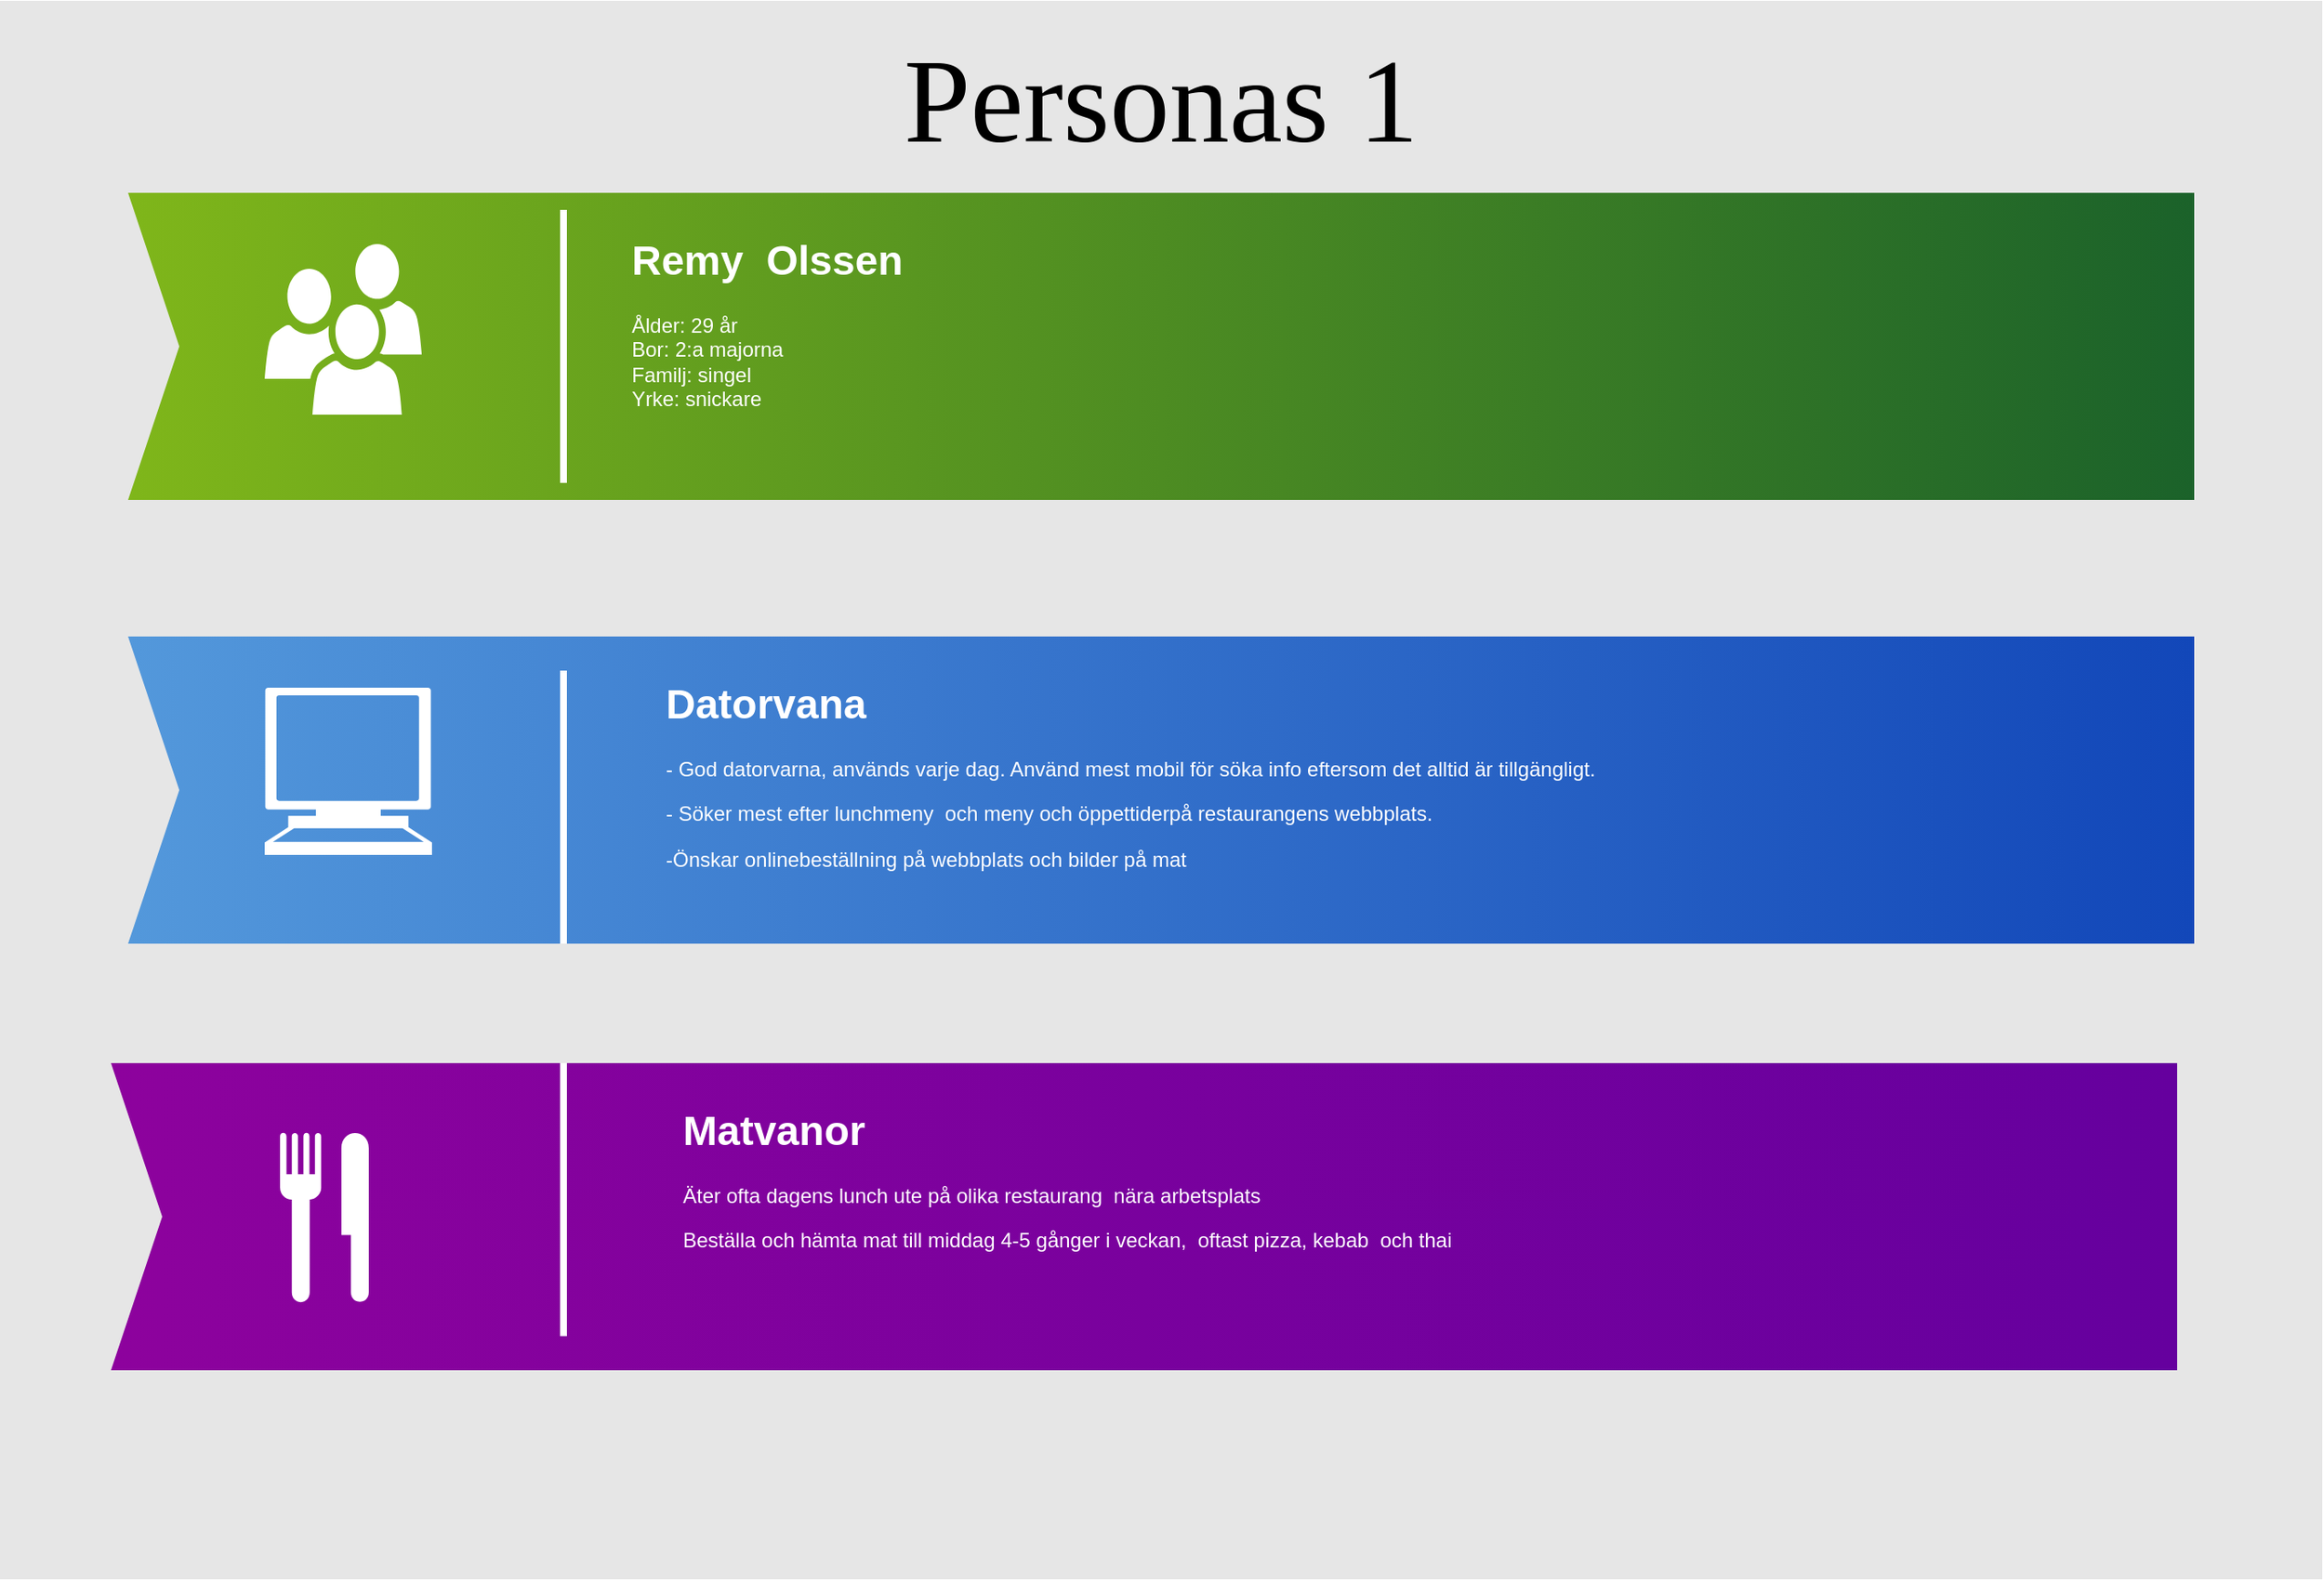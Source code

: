 <mxfile version="16.1.2" type="github">
  <diagram id="eblSJu4yYM_8Q2K9--KK" name="Page-1">
    <mxGraphModel dx="1108" dy="468" grid="1" gridSize="10" guides="1" tooltips="1" connect="1" arrows="1" fold="1" page="1" pageScale="1" pageWidth="827" pageHeight="1169" math="0" shadow="0">
      <root>
        <mxCell id="0" />
        <mxCell id="1" parent="0" />
        <mxCell id="0soA1tpgK-qfa8SbFFwI-1" value="Personas 1" style="whiteSpace=wrap;html=1;rounded=0;shadow=0;dashed=0;strokeWidth=1;fillColor=#E6E6E6;fontFamily=Verdana;fontSize=70;strokeColor=none;verticalAlign=top;spacingTop=10;" vertex="1" parent="1">
          <mxGeometry x="25" y="57.5" width="1360" height="925" as="geometry" />
        </mxCell>
        <mxCell id="0soA1tpgK-qfa8SbFFwI-2" value="" style="html=1;shadow=0;dashed=0;align=center;verticalAlign=middle;shape=mxgraph.arrows2.arrow;dy=0;dx=0;notch=30;rounded=0;strokeColor=none;strokeWidth=1;fillColor=#7FB61A;fontFamily=Tahoma;fontSize=10;fontColor=#FFFFFF;gradientColor=#1B622A;gradientDirection=east;" vertex="1" parent="1">
          <mxGeometry x="100" y="170" width="1210" height="180" as="geometry" />
        </mxCell>
        <mxCell id="0soA1tpgK-qfa8SbFFwI-3" value="" style="html=1;shadow=0;dashed=0;align=center;verticalAlign=middle;shape=mxgraph.arrows2.arrow;dy=0;dx=0;notch=30;rounded=0;strokeColor=none;strokeWidth=1;fillColor=#5398DB;fontFamily=Tahoma;fontSize=10;fontColor=#FFFFFF;gradientColor=#1247B9;gradientDirection=east;" vertex="1" parent="1">
          <mxGeometry x="100" y="430" width="1210" height="180" as="geometry" />
        </mxCell>
        <mxCell id="0soA1tpgK-qfa8SbFFwI-4" value="" style="html=1;shadow=0;dashed=0;align=center;verticalAlign=middle;shape=mxgraph.arrows2.arrow;dy=0;dx=0;notch=30;rounded=0;strokeColor=none;strokeWidth=1;fillColor=#8D029D;fontFamily=Tahoma;fontSize=10;fontColor=#FFFFFF;gradientColor=#65009E;gradientDirection=east;" vertex="1" parent="1">
          <mxGeometry x="90" y="680" width="1210" height="180" as="geometry" />
        </mxCell>
        <mxCell id="0soA1tpgK-qfa8SbFFwI-5" value="" style="line;strokeWidth=4;direction=south;html=1;rounded=0;shadow=0;dashed=0;fillColor=none;gradientColor=#AD0002;fontFamily=Helvetica;fontSize=150;fontColor=#FFFFFF;align=right;strokeColor=#FFFFFF;" vertex="1" parent="1">
          <mxGeometry x="350" y="180" width="10" height="160" as="geometry" />
        </mxCell>
        <mxCell id="0soA1tpgK-qfa8SbFFwI-6" value="" style="line;strokeWidth=4;direction=south;html=1;rounded=0;shadow=0;dashed=0;fillColor=none;gradientColor=#AD0002;fontFamily=Helvetica;fontSize=150;fontColor=#FFFFFF;align=right;strokeColor=#FFFFFF;" vertex="1" parent="1">
          <mxGeometry x="350" y="450" width="10" height="160" as="geometry" />
        </mxCell>
        <mxCell id="0soA1tpgK-qfa8SbFFwI-7" value="" style="line;strokeWidth=4;direction=south;html=1;rounded=0;shadow=0;dashed=0;fillColor=none;gradientColor=#AD0002;fontFamily=Helvetica;fontSize=150;fontColor=#FFFFFF;align=right;strokeColor=#FFFFFF;" vertex="1" parent="1">
          <mxGeometry x="350" y="680" width="10" height="160" as="geometry" />
        </mxCell>
        <mxCell id="0soA1tpgK-qfa8SbFFwI-8" value="&lt;h1&gt;Remy&amp;nbsp; Olssen&lt;br&gt;&lt;/h1&gt;&lt;div&gt;Ålder: 29 år&lt;/div&gt;&lt;div&gt;Bor: 2:a majorna&lt;br&gt;&lt;/div&gt;&lt;div&gt;Familj: singel&lt;br&gt;&lt;/div&gt;&lt;div&gt;Yrke: snickare&lt;br&gt;&lt;/div&gt;&lt;div&gt;&lt;br&gt;&lt;/div&gt;" style="text;html=1;strokeColor=none;fillColor=none;spacing=5;spacingTop=-20;whiteSpace=wrap;overflow=hidden;rounded=0;shadow=0;dashed=0;fontFamily=Helvetica;fontSize=12;fontColor=#FFFFFF;align=left;" vertex="1" parent="1">
          <mxGeometry x="390" y="190" width="670" height="140" as="geometry" />
        </mxCell>
        <mxCell id="0soA1tpgK-qfa8SbFFwI-9" value="&lt;h1&gt;Datorvana&lt;br&gt;&lt;/h1&gt;&lt;p&gt;- God datorvarna, används varje dag. Använd mest mobil för söka info eftersom det alltid är tillgängligt.&lt;/p&gt;&lt;p&gt;&lt;span&gt;- Söker mest efter lunchmeny&amp;nbsp; och meny och öppettiderpå restaurangens webbplats. &lt;br&gt;&lt;/span&gt;&lt;/p&gt;&lt;p&gt;&lt;span&gt;-Önskar onlinebeställning på webbplats och bilder på mat&lt;br&gt;&lt;/span&gt;&lt;/p&gt;&lt;p&gt;&lt;span&gt;&lt;br&gt;&lt;/span&gt;&lt;/p&gt;" style="text;html=1;strokeColor=none;fillColor=none;spacing=5;spacingTop=-20;whiteSpace=wrap;overflow=hidden;rounded=0;shadow=0;dashed=0;fontFamily=Helvetica;fontSize=12;fontColor=#FFFFFF;align=left;" vertex="1" parent="1">
          <mxGeometry x="410" y="450" width="740" height="140" as="geometry" />
        </mxCell>
        <mxCell id="0soA1tpgK-qfa8SbFFwI-10" value="&lt;h1&gt;Matvanor&lt;/h1&gt;&lt;p&gt;Äter ofta dagens lunch ute på olika restaurang&amp;nbsp; nära arbetsplats&lt;br&gt;&lt;/p&gt;&lt;p&gt;Beställa och hämta mat till middag 4-5 gånger i veckan,&amp;nbsp; oftast pizza, kebab&amp;nbsp; och thai&lt;br&gt;&lt;/p&gt;&lt;p&gt;&lt;br&gt;&lt;/p&gt;" style="text;html=1;strokeColor=none;fillColor=none;spacing=5;spacingTop=-20;whiteSpace=wrap;overflow=hidden;rounded=0;shadow=0;dashed=0;fontFamily=Helvetica;fontSize=12;fontColor=#FFFFFF;align=left;" vertex="1" parent="1">
          <mxGeometry x="420" y="700" width="720" height="140" as="geometry" />
        </mxCell>
        <mxCell id="0soA1tpgK-qfa8SbFFwI-11" value="" style="shadow=0;dashed=0;html=1;strokeColor=none;fillColor=#FFFFFF;labelPosition=center;verticalLabelPosition=bottom;verticalAlign=top;shape=mxgraph.office.users.users;rounded=0;fontFamily=Helvetica;fontSize=12;fontColor=#FFFFFF;align=left;" vertex="1" parent="1">
          <mxGeometry x="180.0" y="200" width="92" height="100" as="geometry" />
        </mxCell>
        <mxCell id="0soA1tpgK-qfa8SbFFwI-12" value="" style="shape=mxgraph.signs.food.restaurant_2;html=1;pointerEvents=1;fillColor=#FFFFFF;strokeColor=none;verticalLabelPosition=bottom;verticalAlign=top;align=center;sketch=0;" vertex="1" parent="1">
          <mxGeometry x="189" y="718" width="52" height="104" as="geometry" />
        </mxCell>
        <mxCell id="0soA1tpgK-qfa8SbFFwI-13" value="" style="shape=mxgraph.signs.tech.computer;html=1;pointerEvents=1;verticalLabelPosition=bottom;verticalAlign=top;align=center;sketch=0;strokeColor=none;" vertex="1" parent="1">
          <mxGeometry x="180" y="460" width="98" height="98" as="geometry" />
        </mxCell>
      </root>
    </mxGraphModel>
  </diagram>
</mxfile>
